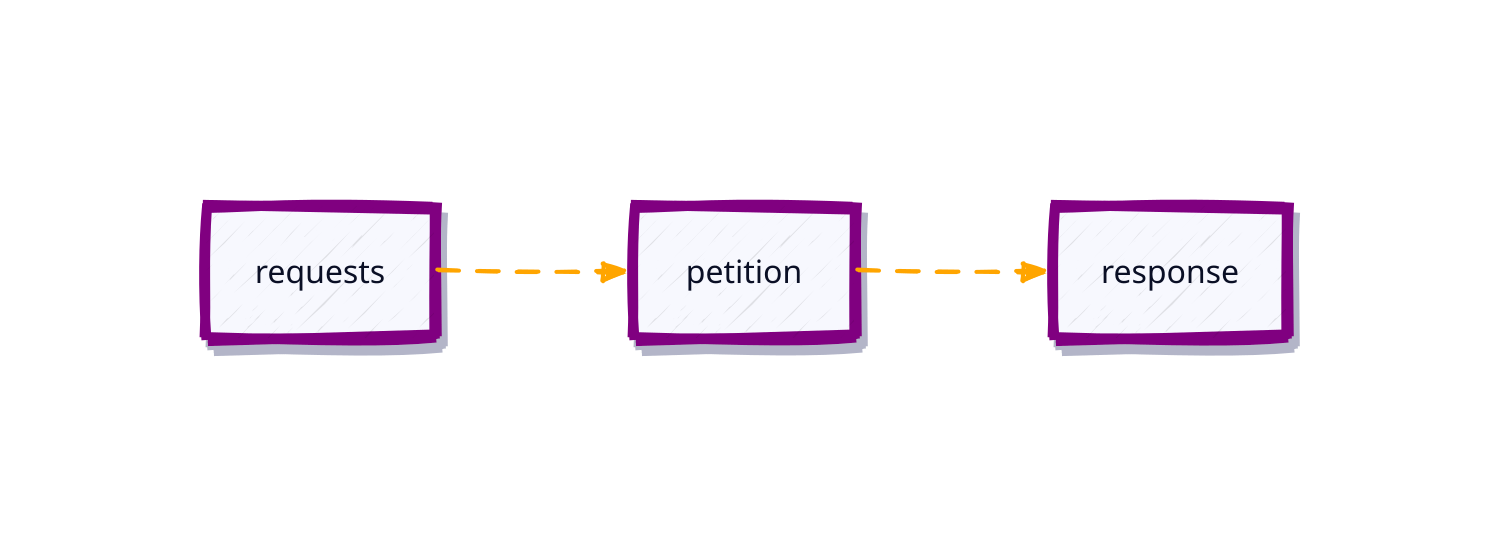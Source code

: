 direction: right

style: {
  fill: transparent
}

vars: {
  d2-config: {
    sketch: true
  }
}

classes: {
  square: {
    style: {
      stroke: purple
      stroke-width: 5
      shadow: true
    }
  }
  seg stroke: {
    style.animated: true
    style.stroke: orange
  }
  direct stroke: {
    style.stroke: "#53C0D8"
  }
}

requests.class: square
petition.class: square
response.class: square

(requests -> petition -> response).class: seg stroke
